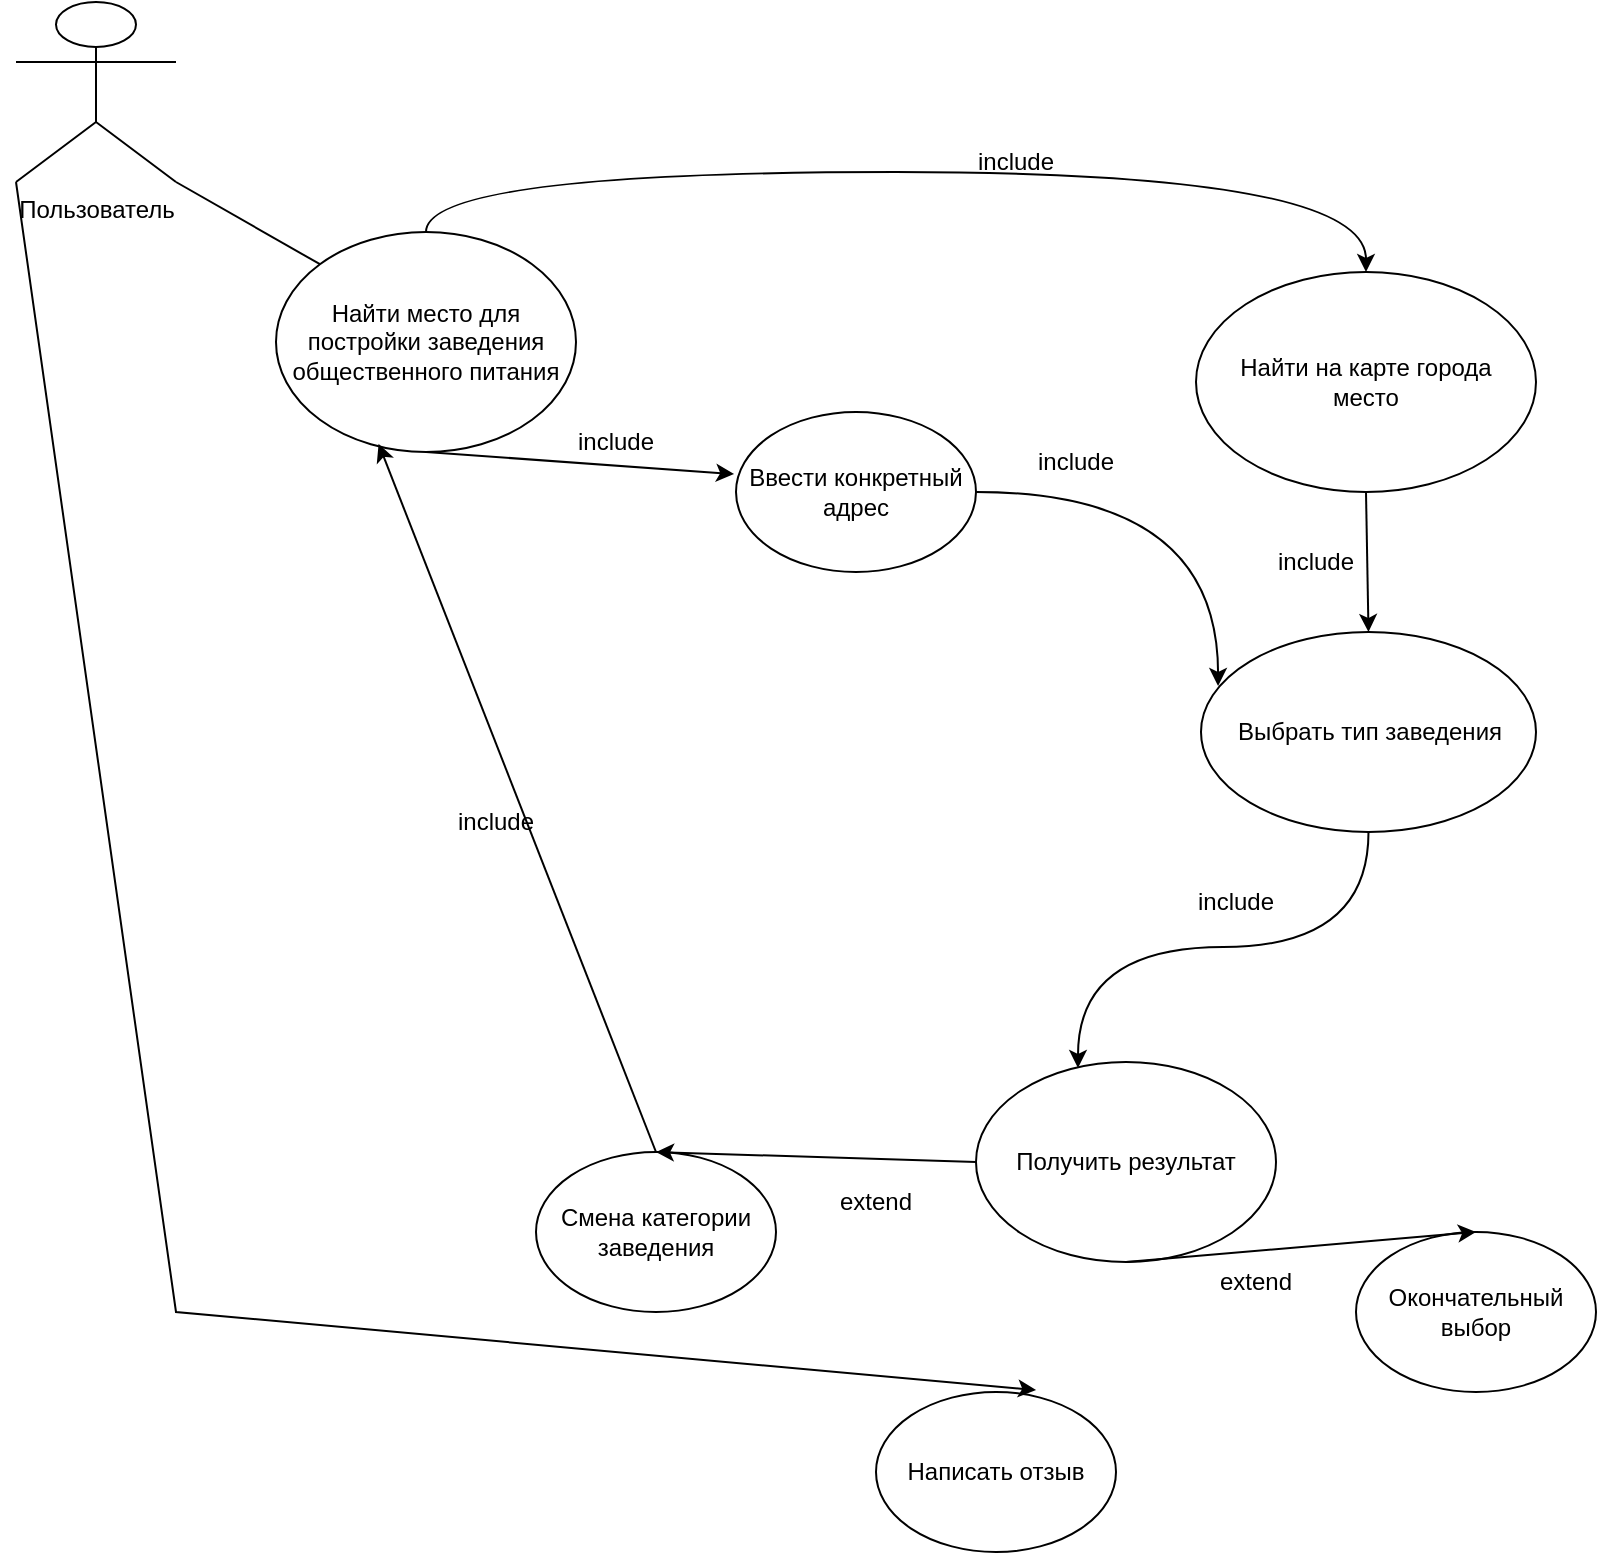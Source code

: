 <mxfile version="20.7.4" type="github">
  <diagram id="evIK6hi9-H3vUto9CSPa" name="Страница 1">
    <mxGraphModel dx="1434" dy="796" grid="1" gridSize="10" guides="1" tooltips="1" connect="1" arrows="1" fold="1" page="1" pageScale="1" pageWidth="2339" pageHeight="3300" math="0" shadow="0">
      <root>
        <mxCell id="0" />
        <mxCell id="1" parent="0" />
        <mxCell id="R_8RCk8jp2wtUIdCuoWz-1" value="Пользователь" style="shape=umlActor;verticalLabelPosition=bottom;verticalAlign=top;html=1;outlineConnect=0;" parent="1" vertex="1">
          <mxGeometry x="370" y="135" width="80" height="90" as="geometry" />
        </mxCell>
        <mxCell id="R_8RCk8jp2wtUIdCuoWz-4" value="Найти на карте города&lt;br&gt;место" style="ellipse;whiteSpace=wrap;html=1;" parent="1" vertex="1">
          <mxGeometry x="960" y="270" width="170" height="110" as="geometry" />
        </mxCell>
        <mxCell id="o1isj-nAHH9bJfHxb-3l-7" style="edgeStyle=orthogonalEdgeStyle;curved=1;rounded=0;orthogonalLoop=1;jettySize=auto;html=1;entryX=0.34;entryY=0.03;entryDx=0;entryDy=0;entryPerimeter=0;" parent="1" source="R_8RCk8jp2wtUIdCuoWz-5" target="R_8RCk8jp2wtUIdCuoWz-31" edge="1">
          <mxGeometry relative="1" as="geometry" />
        </mxCell>
        <mxCell id="R_8RCk8jp2wtUIdCuoWz-5" value="Выбрать тип заведения" style="ellipse;whiteSpace=wrap;html=1;" parent="1" vertex="1">
          <mxGeometry x="962.5" y="450" width="167.5" height="100" as="geometry" />
        </mxCell>
        <mxCell id="R_8RCk8jp2wtUIdCuoWz-6" value="" style="endArrow=classic;html=1;rounded=0;exitX=0.5;exitY=1;exitDx=0;exitDy=0;entryX=0.5;entryY=0;entryDx=0;entryDy=0;" parent="1" source="R_8RCk8jp2wtUIdCuoWz-4" target="R_8RCk8jp2wtUIdCuoWz-5" edge="1">
          <mxGeometry width="50" height="50" relative="1" as="geometry">
            <mxPoint x="910" y="440" as="sourcePoint" />
            <mxPoint x="960" y="390" as="targetPoint" />
          </mxGeometry>
        </mxCell>
        <mxCell id="R_8RCk8jp2wtUIdCuoWz-19" value="include" style="text;html=1;strokeColor=none;fillColor=none;align=center;verticalAlign=middle;whiteSpace=wrap;rounded=0;" parent="1" vertex="1">
          <mxGeometry x="840" y="200" width="60" height="30" as="geometry" />
        </mxCell>
        <mxCell id="R_8RCk8jp2wtUIdCuoWz-20" value="include" style="text;html=1;strokeColor=none;fillColor=none;align=center;verticalAlign=middle;whiteSpace=wrap;rounded=0;" parent="1" vertex="1">
          <mxGeometry x="990" y="400" width="60" height="30" as="geometry" />
        </mxCell>
        <mxCell id="o1isj-nAHH9bJfHxb-3l-5" style="edgeStyle=orthogonalEdgeStyle;rounded=0;orthogonalLoop=1;jettySize=auto;html=1;curved=1;" parent="1" source="R_8RCk8jp2wtUIdCuoWz-25" target="R_8RCk8jp2wtUIdCuoWz-4" edge="1">
          <mxGeometry relative="1" as="geometry">
            <Array as="points">
              <mxPoint x="1045" y="220" />
            </Array>
          </mxGeometry>
        </mxCell>
        <mxCell id="R_8RCk8jp2wtUIdCuoWz-25" value="Найти место для постройки заведения общественного питания" style="ellipse;whiteSpace=wrap;html=1;" parent="1" vertex="1">
          <mxGeometry x="500" y="250" width="150" height="110" as="geometry" />
        </mxCell>
        <mxCell id="o1isj-nAHH9bJfHxb-3l-6" style="edgeStyle=orthogonalEdgeStyle;curved=1;rounded=0;orthogonalLoop=1;jettySize=auto;html=1;entryX=0.051;entryY=0.27;entryDx=0;entryDy=0;entryPerimeter=0;" parent="1" source="R_8RCk8jp2wtUIdCuoWz-28" target="R_8RCk8jp2wtUIdCuoWz-5" edge="1">
          <mxGeometry relative="1" as="geometry" />
        </mxCell>
        <mxCell id="R_8RCk8jp2wtUIdCuoWz-28" value="Ввести конкретный адрес" style="ellipse;whiteSpace=wrap;html=1;" parent="1" vertex="1">
          <mxGeometry x="730" y="340" width="120" height="80" as="geometry" />
        </mxCell>
        <mxCell id="R_8RCk8jp2wtUIdCuoWz-30" value="" style="endArrow=classic;html=1;rounded=0;exitX=0.5;exitY=1;exitDx=0;exitDy=0;entryX=-0.008;entryY=0.388;entryDx=0;entryDy=0;entryPerimeter=0;" parent="1" source="R_8RCk8jp2wtUIdCuoWz-25" edge="1" target="R_8RCk8jp2wtUIdCuoWz-28">
          <mxGeometry width="50" height="50" relative="1" as="geometry">
            <mxPoint x="600" y="400" as="sourcePoint" />
            <mxPoint x="730" y="330" as="targetPoint" />
          </mxGeometry>
        </mxCell>
        <mxCell id="R_8RCk8jp2wtUIdCuoWz-31" value="Получить результат" style="ellipse;whiteSpace=wrap;html=1;" parent="1" vertex="1">
          <mxGeometry x="850" y="665" width="150" height="100" as="geometry" />
        </mxCell>
        <mxCell id="R_8RCk8jp2wtUIdCuoWz-34" value="Смена категории заведения" style="ellipse;whiteSpace=wrap;html=1;" parent="1" vertex="1">
          <mxGeometry x="630" y="710" width="120" height="80" as="geometry" />
        </mxCell>
        <mxCell id="R_8RCk8jp2wtUIdCuoWz-35" value="" style="endArrow=classic;html=1;rounded=0;exitX=0;exitY=0.5;exitDx=0;exitDy=0;entryX=0.5;entryY=0;entryDx=0;entryDy=0;" parent="1" source="R_8RCk8jp2wtUIdCuoWz-31" target="R_8RCk8jp2wtUIdCuoWz-34" edge="1">
          <mxGeometry width="50" height="50" relative="1" as="geometry">
            <mxPoint x="630" y="700" as="sourcePoint" />
            <mxPoint x="680" y="650" as="targetPoint" />
          </mxGeometry>
        </mxCell>
        <mxCell id="R_8RCk8jp2wtUIdCuoWz-36" value="Окончательный выбор" style="ellipse;whiteSpace=wrap;html=1;" parent="1" vertex="1">
          <mxGeometry x="1040" y="750" width="120" height="80" as="geometry" />
        </mxCell>
        <mxCell id="R_8RCk8jp2wtUIdCuoWz-37" value="" style="endArrow=classic;html=1;rounded=0;exitX=0.5;exitY=1;exitDx=0;exitDy=0;entryX=0.5;entryY=0;entryDx=0;entryDy=0;" parent="1" source="R_8RCk8jp2wtUIdCuoWz-31" target="R_8RCk8jp2wtUIdCuoWz-36" edge="1">
          <mxGeometry width="50" height="50" relative="1" as="geometry">
            <mxPoint x="630" y="780" as="sourcePoint" />
            <mxPoint x="680" y="730" as="targetPoint" />
          </mxGeometry>
        </mxCell>
        <mxCell id="R_8RCk8jp2wtUIdCuoWz-38" value="" style="endArrow=classic;html=1;rounded=0;exitX=0.5;exitY=0;exitDx=0;exitDy=0;entryX=0.342;entryY=0.963;entryDx=0;entryDy=0;entryPerimeter=0;" parent="1" source="R_8RCk8jp2wtUIdCuoWz-34" target="R_8RCk8jp2wtUIdCuoWz-25" edge="1">
          <mxGeometry width="50" height="50" relative="1" as="geometry">
            <mxPoint x="930" y="590" as="sourcePoint" />
            <mxPoint x="980" y="540" as="targetPoint" />
          </mxGeometry>
        </mxCell>
        <mxCell id="R_8RCk8jp2wtUIdCuoWz-40" value="include" style="text;html=1;strokeColor=none;fillColor=none;align=center;verticalAlign=middle;whiteSpace=wrap;rounded=0;" parent="1" vertex="1">
          <mxGeometry x="640" y="340" width="60" height="30" as="geometry" />
        </mxCell>
        <mxCell id="R_8RCk8jp2wtUIdCuoWz-44" value="extend" style="text;html=1;strokeColor=none;fillColor=none;align=center;verticalAlign=middle;whiteSpace=wrap;rounded=0;" parent="1" vertex="1">
          <mxGeometry x="770" y="720" width="60" height="30" as="geometry" />
        </mxCell>
        <mxCell id="R_8RCk8jp2wtUIdCuoWz-45" value="include" style="text;html=1;strokeColor=none;fillColor=none;align=center;verticalAlign=middle;whiteSpace=wrap;rounded=0;" parent="1" vertex="1">
          <mxGeometry x="950" y="570" width="60" height="30" as="geometry" />
        </mxCell>
        <mxCell id="R_8RCk8jp2wtUIdCuoWz-46" value="include" style="text;html=1;strokeColor=none;fillColor=none;align=center;verticalAlign=middle;whiteSpace=wrap;rounded=0;" parent="1" vertex="1">
          <mxGeometry x="580" y="530" width="60" height="30" as="geometry" />
        </mxCell>
        <mxCell id="o1isj-nAHH9bJfHxb-3l-8" value="extend" style="text;html=1;strokeColor=none;fillColor=none;align=center;verticalAlign=middle;whiteSpace=wrap;rounded=0;" parent="1" vertex="1">
          <mxGeometry x="960" y="760" width="60" height="30" as="geometry" />
        </mxCell>
        <mxCell id="o1isj-nAHH9bJfHxb-3l-9" value="include" style="text;html=1;strokeColor=none;fillColor=none;align=center;verticalAlign=middle;whiteSpace=wrap;rounded=0;" parent="1" vertex="1">
          <mxGeometry x="870" y="350" width="60" height="30" as="geometry" />
        </mxCell>
        <mxCell id="5BoTdSPKw78EXAaD1zw3-2" value="" style="endArrow=none;html=1;rounded=0;entryX=0;entryY=0;entryDx=0;entryDy=0;exitX=1;exitY=1;exitDx=0;exitDy=0;exitPerimeter=0;" edge="1" parent="1" source="R_8RCk8jp2wtUIdCuoWz-1" target="R_8RCk8jp2wtUIdCuoWz-25">
          <mxGeometry width="50" height="50" relative="1" as="geometry">
            <mxPoint x="530" y="210" as="sourcePoint" />
            <mxPoint x="580" y="160" as="targetPoint" />
          </mxGeometry>
        </mxCell>
        <mxCell id="5BoTdSPKw78EXAaD1zw3-8" value="Написать отзыв" style="ellipse;whiteSpace=wrap;html=1;" vertex="1" parent="1">
          <mxGeometry x="800" y="830" width="120" height="80" as="geometry" />
        </mxCell>
        <mxCell id="5BoTdSPKw78EXAaD1zw3-9" value="" style="endArrow=classic;html=1;rounded=0;exitX=0;exitY=1;exitDx=0;exitDy=0;exitPerimeter=0;entryX=0.667;entryY=-0.012;entryDx=0;entryDy=0;entryPerimeter=0;" edge="1" parent="1" source="R_8RCk8jp2wtUIdCuoWz-1" target="5BoTdSPKw78EXAaD1zw3-8">
          <mxGeometry width="50" height="50" relative="1" as="geometry">
            <mxPoint x="940" y="650" as="sourcePoint" />
            <mxPoint x="990" y="600" as="targetPoint" />
            <Array as="points">
              <mxPoint x="450" y="790" />
            </Array>
          </mxGeometry>
        </mxCell>
      </root>
    </mxGraphModel>
  </diagram>
</mxfile>
